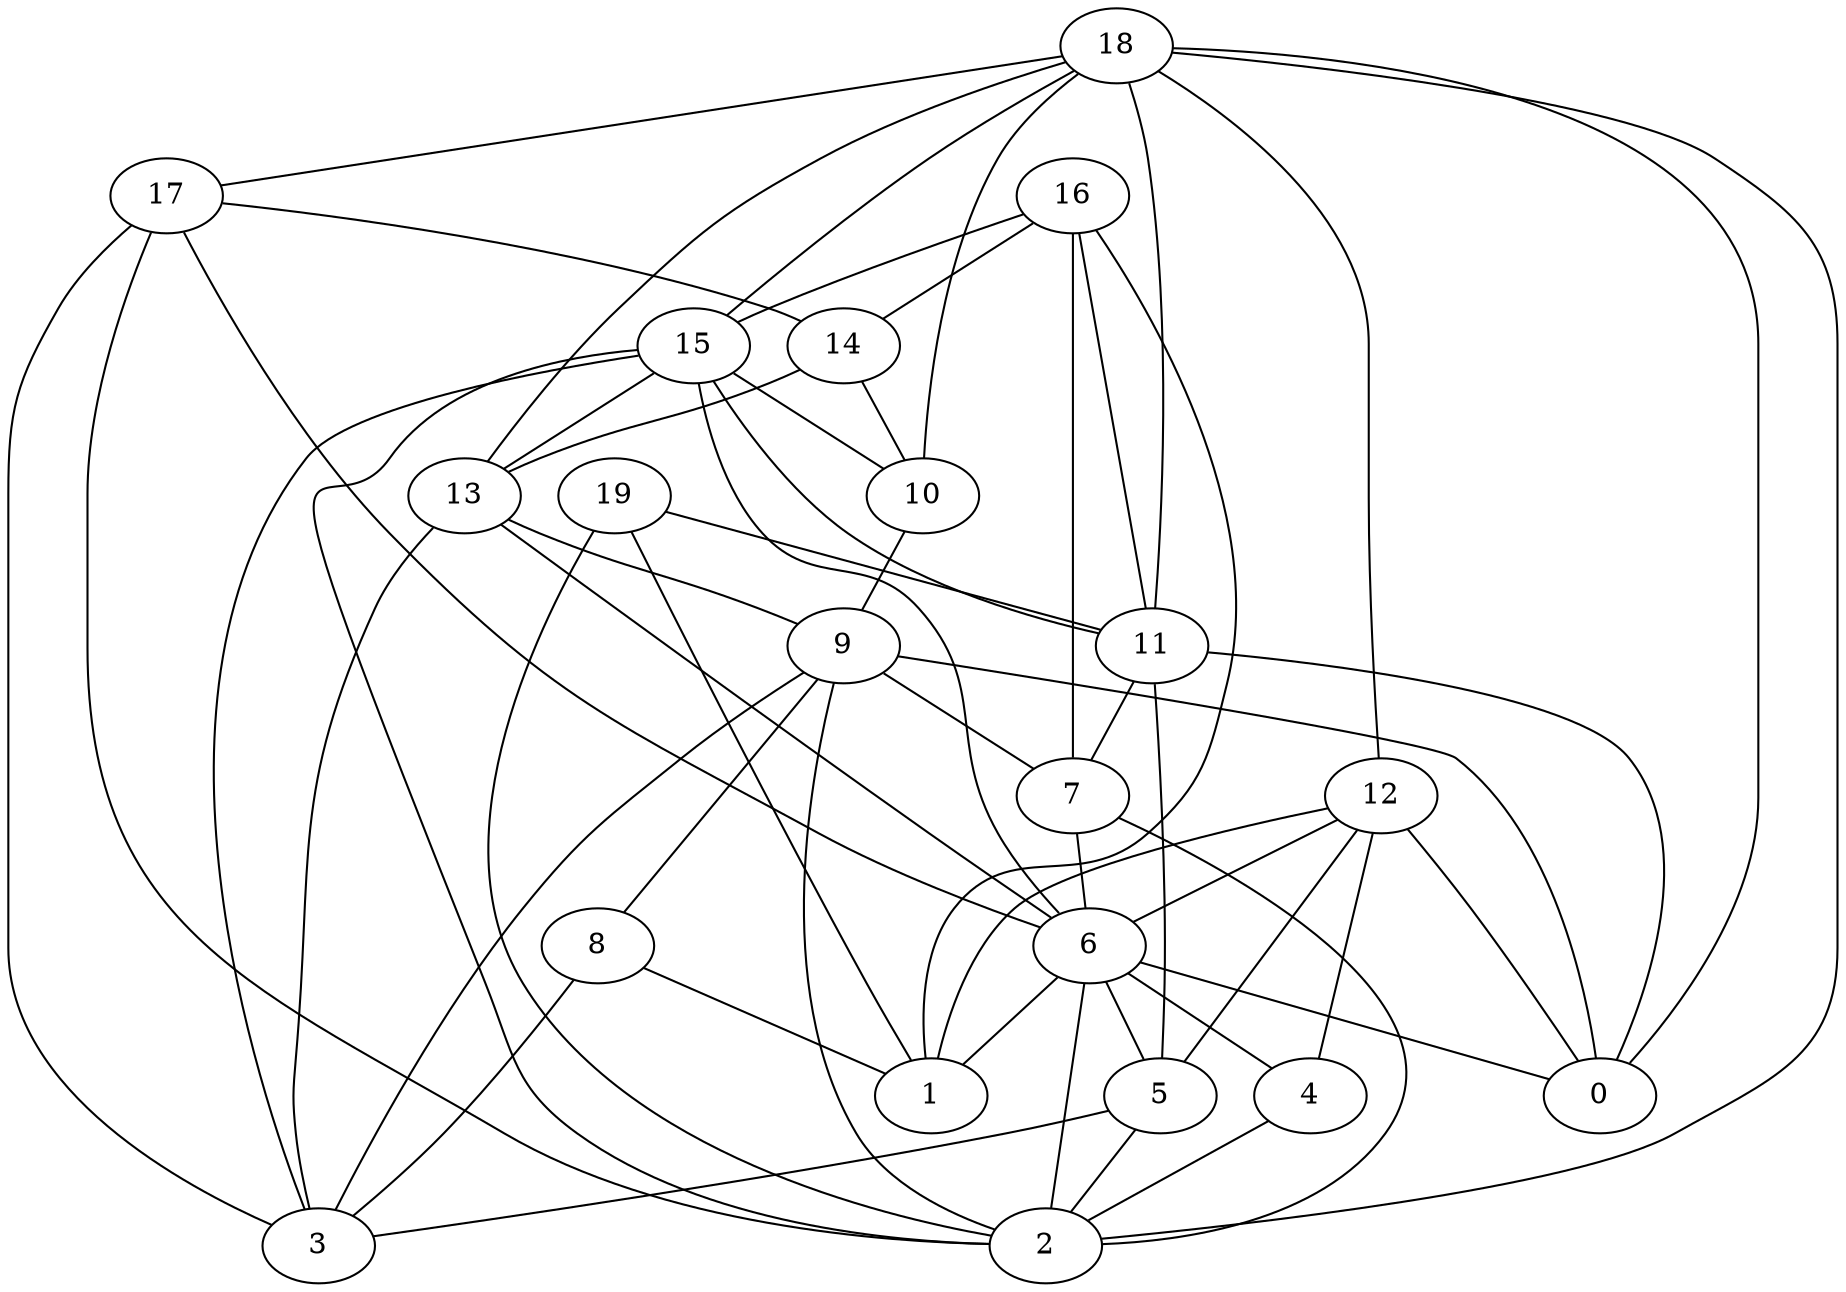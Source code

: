 digraph G {

subgraph G1 {
16 -> 11 [dir = none]
16 -> 14 [dir = none]
16 -> 1 [dir = none]
16 -> 7 [dir = none]
16 -> 15 [dir = none]
19 -> 1 [dir = none]
19 -> 11 [dir = none]
19 -> 2 [dir = none]
15 -> 10 [dir = none]
15 -> 11 [dir = none]
15 -> 2 [dir = none]
15 -> 6 [dir = none]
15 -> 3 [dir = none]
15 -> 13 [dir = none]
4 -> 2 [dir = none]
5 -> 3 [dir = none]
5 -> 2 [dir = none]
6 -> 0 [dir = none]
6 -> 1 [dir = none]
6 -> 2 [dir = none]
6 -> 4 [dir = none]
6 -> 5 [dir = none]
7 -> 2 [dir = none]
7 -> 6 [dir = none]
8 -> 3 [dir = none]
8 -> 1 [dir = none]
14 -> 13 [dir = none]
14 -> 10 [dir = none]
17 -> 3 [dir = none]
17 -> 6 [dir = none]
17 -> 2 [dir = none]
17 -> 14 [dir = none]
10 -> 9 [dir = none]
18 -> 17 [dir = none]
18 -> 12 [dir = none]
18 -> 11 [dir = none]
18 -> 13 [dir = none]
18 -> 0 [dir = none]
18 -> 2 [dir = none]
18 -> 15 [dir = none]
18 -> 10 [dir = none]
9 -> 8 [dir = none]
9 -> 3 [dir = none]
9 -> 7 [dir = none]
9 -> 0 [dir = none]
9 -> 2 [dir = none]
13 -> 3 [dir = none]
13 -> 6 [dir = none]
13 -> 9 [dir = none]
11 -> 7 [dir = none]
11 -> 0 [dir = none]
11 -> 5 [dir = none]
12 -> 4 [dir = none]
12 -> 1 [dir = none]
12 -> 5 [dir = none]
12 -> 0 [dir = none]
12 -> 6 [dir = none]
}

}
